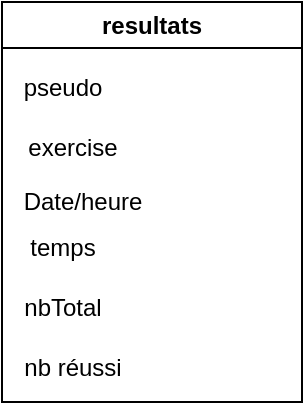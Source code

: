 <mxfile version="22.1.3" type="device">
  <diagram id="35dHj6Gcyt5kmBcMsEUn" name="Page-1">
    <mxGraphModel dx="472" dy="842" grid="1" gridSize="10" guides="1" tooltips="1" connect="1" arrows="1" fold="1" page="1" pageScale="1" pageWidth="827" pageHeight="1169" math="0" shadow="0">
      <root>
        <mxCell id="0" />
        <mxCell id="1" parent="0" />
        <mxCell id="vE6se94yWdglB9NKCB1U-1" value="resultats" style="swimlane;whiteSpace=wrap;html=1;" vertex="1" parent="1">
          <mxGeometry x="30" y="140" width="150" height="200" as="geometry" />
        </mxCell>
        <mxCell id="vE6se94yWdglB9NKCB1U-2" value="pseudo" style="text;html=1;align=center;verticalAlign=middle;resizable=0;points=[];autosize=1;strokeColor=none;fillColor=none;" vertex="1" parent="vE6se94yWdglB9NKCB1U-1">
          <mxGeometry y="28" width="60" height="30" as="geometry" />
        </mxCell>
        <mxCell id="vE6se94yWdglB9NKCB1U-3" value="exercise" style="text;html=1;align=center;verticalAlign=middle;resizable=0;points=[];autosize=1;strokeColor=none;fillColor=none;" vertex="1" parent="vE6se94yWdglB9NKCB1U-1">
          <mxGeometry y="58" width="70" height="30" as="geometry" />
        </mxCell>
        <mxCell id="vE6se94yWdglB9NKCB1U-4" value="Date/heure" style="text;html=1;align=center;verticalAlign=middle;resizable=0;points=[];autosize=1;strokeColor=none;fillColor=none;" vertex="1" parent="vE6se94yWdglB9NKCB1U-1">
          <mxGeometry y="85" width="80" height="30" as="geometry" />
        </mxCell>
        <mxCell id="vE6se94yWdglB9NKCB1U-5" value="temps" style="text;html=1;align=center;verticalAlign=middle;resizable=0;points=[];autosize=1;strokeColor=none;fillColor=none;" vertex="1" parent="vE6se94yWdglB9NKCB1U-1">
          <mxGeometry y="108" width="60" height="30" as="geometry" />
        </mxCell>
        <mxCell id="vE6se94yWdglB9NKCB1U-6" value="nbTotal" style="text;html=1;align=center;verticalAlign=middle;resizable=0;points=[];autosize=1;strokeColor=none;fillColor=none;" vertex="1" parent="vE6se94yWdglB9NKCB1U-1">
          <mxGeometry y="138" width="60" height="30" as="geometry" />
        </mxCell>
        <mxCell id="vE6se94yWdglB9NKCB1U-7" value="nb réussi" style="text;html=1;align=center;verticalAlign=middle;resizable=0;points=[];autosize=1;strokeColor=none;fillColor=none;" vertex="1" parent="vE6se94yWdglB9NKCB1U-1">
          <mxGeometry y="168" width="70" height="30" as="geometry" />
        </mxCell>
      </root>
    </mxGraphModel>
  </diagram>
</mxfile>
